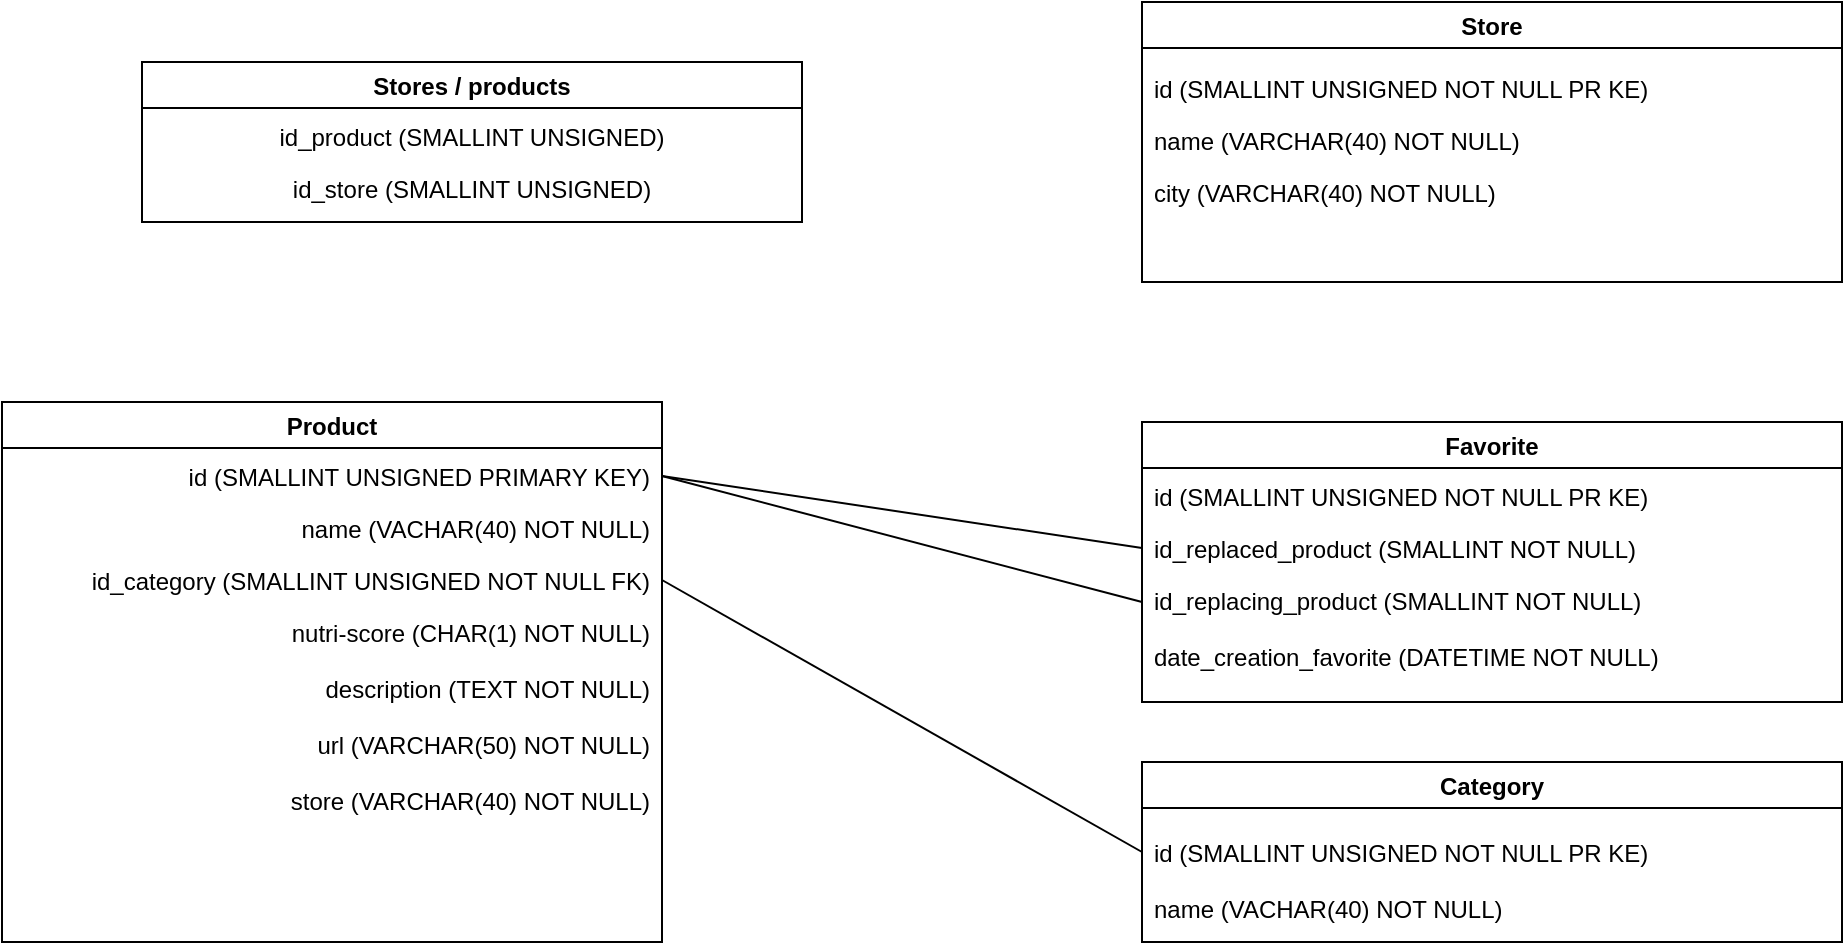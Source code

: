 <mxfile version="13.7.3" type="device"><diagram id="R2lEEEUBdFMjLlhIrx00" name="Page-1"><mxGraphModel dx="1021" dy="598" grid="1" gridSize="10" guides="1" tooltips="1" connect="1" arrows="1" fold="1" page="1" pageScale="1" pageWidth="1169" pageHeight="827" math="0" shadow="0" extFonts="Permanent Marker^https://fonts.googleapis.com/css?family=Permanent+Marker"><root><mxCell id="0"/><mxCell id="1" parent="0"/><mxCell id="ZGuSFQPiH1VIrFgA10Zb-12" value="Product" style="swimlane;align=center;" parent="1" vertex="1"><mxGeometry x="90" y="220" width="330" height="270" as="geometry"/></mxCell><mxCell id="ZGuSFQPiH1VIrFgA10Zb-13" value="name (VACHAR(40) NOT NULL)" style="text;strokeColor=none;fillColor=none;align=right;verticalAlign=top;spacingLeft=4;spacingRight=4;overflow=hidden;rotatable=0;points=[[0,0.5],[1,0.5]];portConstraint=eastwest;" parent="ZGuSFQPiH1VIrFgA10Zb-12" vertex="1"><mxGeometry y="50" width="330" height="26" as="geometry"/></mxCell><mxCell id="ZGuSFQPiH1VIrFgA10Zb-3" value="id_category (SMALLINT UNSIGNED NOT NULL FK)" style="text;strokeColor=none;fillColor=none;align=right;verticalAlign=top;spacingLeft=4;spacingRight=4;overflow=hidden;rotatable=0;points=[[0,0.5],[1,0.5]];portConstraint=eastwest;" parent="ZGuSFQPiH1VIrFgA10Zb-12" vertex="1"><mxGeometry y="76" width="330" height="26" as="geometry"/></mxCell><mxCell id="ZGuSFQPiH1VIrFgA10Zb-4" value="nutri-score (CHAR(1) NOT NULL)" style="text;strokeColor=none;fillColor=none;align=right;verticalAlign=top;spacingLeft=4;spacingRight=4;overflow=hidden;rotatable=0;points=[[0,0.5],[1,0.5]];portConstraint=eastwest;" parent="ZGuSFQPiH1VIrFgA10Zb-12" vertex="1"><mxGeometry y="102" width="330" height="28" as="geometry"/></mxCell><mxCell id="ZGuSFQPiH1VIrFgA10Zb-16" value="id (SMALLINT UNSIGNED PRIMARY KEY)" style="text;strokeColor=none;fillColor=none;align=right;verticalAlign=top;spacingLeft=4;spacingRight=4;overflow=hidden;rotatable=0;points=[[0,0.5],[1,0.5]];portConstraint=eastwest;" parent="ZGuSFQPiH1VIrFgA10Zb-12" vertex="1"><mxGeometry y="24" width="330" height="26" as="geometry"/></mxCell><mxCell id="ZGuSFQPiH1VIrFgA10Zb-39" value="description (TEXT NOT NULL)" style="text;strokeColor=none;fillColor=none;align=right;verticalAlign=top;spacingLeft=4;spacingRight=4;overflow=hidden;rotatable=0;points=[[0,0.5],[1,0.5]];portConstraint=eastwest;" parent="ZGuSFQPiH1VIrFgA10Zb-12" vertex="1"><mxGeometry y="130" width="330" height="28" as="geometry"/></mxCell><mxCell id="ZGuSFQPiH1VIrFgA10Zb-40" value="url (VARCHAR(50) NOT NULL)" style="text;strokeColor=none;fillColor=none;align=right;verticalAlign=top;spacingLeft=4;spacingRight=4;overflow=hidden;rotatable=0;points=[[0,0.5],[1,0.5]];portConstraint=eastwest;" parent="ZGuSFQPiH1VIrFgA10Zb-12" vertex="1"><mxGeometry y="158" width="330" height="28" as="geometry"/></mxCell><mxCell id="aWREDlPQ3WYuYIy6yqMc-3" value="store (VARCHAR(40) NOT NULL)" style="text;strokeColor=none;fillColor=none;align=right;verticalAlign=top;spacingLeft=4;spacingRight=4;overflow=hidden;rotatable=0;points=[[0,0.5],[1,0.5]];portConstraint=eastwest;" parent="ZGuSFQPiH1VIrFgA10Zb-12" vertex="1"><mxGeometry y="186" width="330" height="28" as="geometry"/></mxCell><mxCell id="ZGuSFQPiH1VIrFgA10Zb-17" value="Category" style="swimlane;" parent="1" vertex="1"><mxGeometry x="660" y="400" width="350" height="90" as="geometry"/></mxCell><mxCell id="ZGuSFQPiH1VIrFgA10Zb-18" value="name (VACHAR(40) NOT NULL)" style="text;strokeColor=none;fillColor=none;align=left;verticalAlign=top;spacingLeft=4;spacingRight=4;overflow=hidden;rotatable=0;points=[[0,0.5],[1,0.5]];portConstraint=eastwest;" parent="ZGuSFQPiH1VIrFgA10Zb-17" vertex="1"><mxGeometry y="60" width="330" height="26" as="geometry"/></mxCell><mxCell id="ZGuSFQPiH1VIrFgA10Zb-21" value="id (SMALLINT UNSIGNED NOT NULL PR KE)" style="text;strokeColor=none;fillColor=none;align=left;verticalAlign=top;spacingLeft=4;spacingRight=4;overflow=hidden;rotatable=0;points=[[0,0.5],[1,0.5]];portConstraint=eastwest;" parent="ZGuSFQPiH1VIrFgA10Zb-17" vertex="1"><mxGeometry y="32" width="330" height="26" as="geometry"/></mxCell><mxCell id="ZGuSFQPiH1VIrFgA10Zb-22" value="Store" style="swimlane;" parent="1" vertex="1"><mxGeometry x="660" y="20" width="350" height="140" as="geometry"/></mxCell><mxCell id="ZGuSFQPiH1VIrFgA10Zb-23" value="name (VARCHAR(40) NOT NULL)" style="text;strokeColor=none;fillColor=none;align=left;verticalAlign=top;spacingLeft=4;spacingRight=4;overflow=hidden;rotatable=0;points=[[0,0.5],[1,0.5]];portConstraint=eastwest;" parent="ZGuSFQPiH1VIrFgA10Zb-22" vertex="1"><mxGeometry y="56" width="330" height="26" as="geometry"/></mxCell><mxCell id="ZGuSFQPiH1VIrFgA10Zb-25" value="id (SMALLINT UNSIGNED NOT NULL PR KE)" style="text;strokeColor=none;fillColor=none;align=left;verticalAlign=top;spacingLeft=4;spacingRight=4;overflow=hidden;rotatable=0;points=[[0,0.5],[1,0.5]];portConstraint=eastwest;" parent="ZGuSFQPiH1VIrFgA10Zb-22" vertex="1"><mxGeometry y="30" width="330" height="26" as="geometry"/></mxCell><mxCell id="ZGuSFQPiH1VIrFgA10Zb-36" value="city (VARCHAR(40) NOT NULL)" style="text;strokeColor=none;fillColor=none;align=left;verticalAlign=top;spacingLeft=4;spacingRight=4;overflow=hidden;rotatable=0;points=[[0,0.5],[1,0.5]];portConstraint=eastwest;" parent="ZGuSFQPiH1VIrFgA10Zb-22" vertex="1"><mxGeometry y="82" width="330" height="28" as="geometry"/></mxCell><mxCell id="ZGuSFQPiH1VIrFgA10Zb-26" value="Favorite" style="swimlane;" parent="1" vertex="1"><mxGeometry x="660" y="230" width="350" height="140" as="geometry"/></mxCell><mxCell id="ZGuSFQPiH1VIrFgA10Zb-28" value="id_replacing_product (SMALLINT NOT NULL)" style="text;strokeColor=none;fillColor=none;align=left;verticalAlign=top;spacingLeft=4;spacingRight=4;overflow=hidden;rotatable=0;points=[[0,0.5],[1,0.5]];portConstraint=eastwest;" parent="ZGuSFQPiH1VIrFgA10Zb-26" vertex="1"><mxGeometry y="76" width="330" height="28" as="geometry"/></mxCell><mxCell id="ZGuSFQPiH1VIrFgA10Zb-29" value="id_replaced_product (SMALLINT NOT NULL)" style="text;strokeColor=none;fillColor=none;align=left;verticalAlign=top;spacingLeft=4;spacingRight=4;overflow=hidden;rotatable=0;points=[[0,0.5],[1,0.5]];portConstraint=eastwest;" parent="ZGuSFQPiH1VIrFgA10Zb-26" vertex="1"><mxGeometry y="50" width="330" height="26" as="geometry"/></mxCell><mxCell id="ZGuSFQPiH1VIrFgA10Zb-34" value="date_creation_favorite (DATETIME NOT NULL)" style="text;strokeColor=none;fillColor=none;align=left;verticalAlign=top;spacingLeft=4;spacingRight=4;overflow=hidden;rotatable=0;points=[[0,0.5],[1,0.5]];portConstraint=eastwest;" parent="ZGuSFQPiH1VIrFgA10Zb-26" vertex="1"><mxGeometry y="104" width="330" height="26" as="geometry"/></mxCell><mxCell id="ZGuSFQPiH1VIrFgA10Zb-37" value="id (SMALLINT UNSIGNED NOT NULL PR KE)" style="text;strokeColor=none;fillColor=none;align=left;verticalAlign=top;spacingLeft=4;spacingRight=4;overflow=hidden;rotatable=0;points=[[0,0.5],[1,0.5]];portConstraint=eastwest;" parent="ZGuSFQPiH1VIrFgA10Zb-26" vertex="1"><mxGeometry y="24" width="350" height="26" as="geometry"/></mxCell><mxCell id="ZGuSFQPiH1VIrFgA10Zb-41" style="rounded=0;orthogonalLoop=1;jettySize=auto;html=1;entryX=0;entryY=0.5;entryDx=0;entryDy=0;elbow=vertical;exitX=1;exitY=0.5;exitDx=0;exitDy=0;endArrow=none;endFill=0;" parent="1" source="ZGuSFQPiH1VIrFgA10Zb-3" target="ZGuSFQPiH1VIrFgA10Zb-21" edge="1"><mxGeometry relative="1" as="geometry"/></mxCell><mxCell id="ZGuSFQPiH1VIrFgA10Zb-43" style="edgeStyle=none;rounded=0;orthogonalLoop=1;jettySize=auto;html=1;entryX=0;entryY=0.5;entryDx=0;entryDy=0;endArrow=none;endFill=0;exitX=1;exitY=0.5;exitDx=0;exitDy=0;" parent="1" source="ZGuSFQPiH1VIrFgA10Zb-16" target="ZGuSFQPiH1VIrFgA10Zb-29" edge="1"><mxGeometry relative="1" as="geometry"/></mxCell><mxCell id="ZGuSFQPiH1VIrFgA10Zb-44" style="edgeStyle=none;rounded=0;orthogonalLoop=1;jettySize=auto;html=1;entryX=0;entryY=0.5;entryDx=0;entryDy=0;endArrow=none;endFill=0;exitX=1;exitY=0.5;exitDx=0;exitDy=0;" parent="1" source="ZGuSFQPiH1VIrFgA10Zb-16" target="ZGuSFQPiH1VIrFgA10Zb-28" edge="1"><mxGeometry relative="1" as="geometry"/></mxCell><mxCell id="aWREDlPQ3WYuYIy6yqMc-4" value="Stores / products" style="swimlane;align=center;" parent="1" vertex="1"><mxGeometry x="160" y="50" width="330" height="80" as="geometry"/></mxCell><mxCell id="aWREDlPQ3WYuYIy6yqMc-8" value="id_product (SMALLINT UNSIGNED)" style="text;strokeColor=none;fillColor=none;align=center;verticalAlign=top;spacingLeft=4;spacingRight=4;overflow=hidden;rotatable=0;points=[[0,0.5],[1,0.5]];portConstraint=eastwest;" parent="aWREDlPQ3WYuYIy6yqMc-4" vertex="1"><mxGeometry y="24" width="330" height="26" as="geometry"/></mxCell><mxCell id="GZ9-sNgbZp31tzYsu8_x-1" value="id_store (SMALLINT UNSIGNED)" style="text;strokeColor=none;fillColor=none;align=center;verticalAlign=top;spacingLeft=4;spacingRight=4;overflow=hidden;rotatable=0;points=[[0,0.5],[1,0.5]];portConstraint=eastwest;" vertex="1" parent="aWREDlPQ3WYuYIy6yqMc-4"><mxGeometry y="50" width="330" height="26" as="geometry"/></mxCell></root></mxGraphModel></diagram></mxfile>